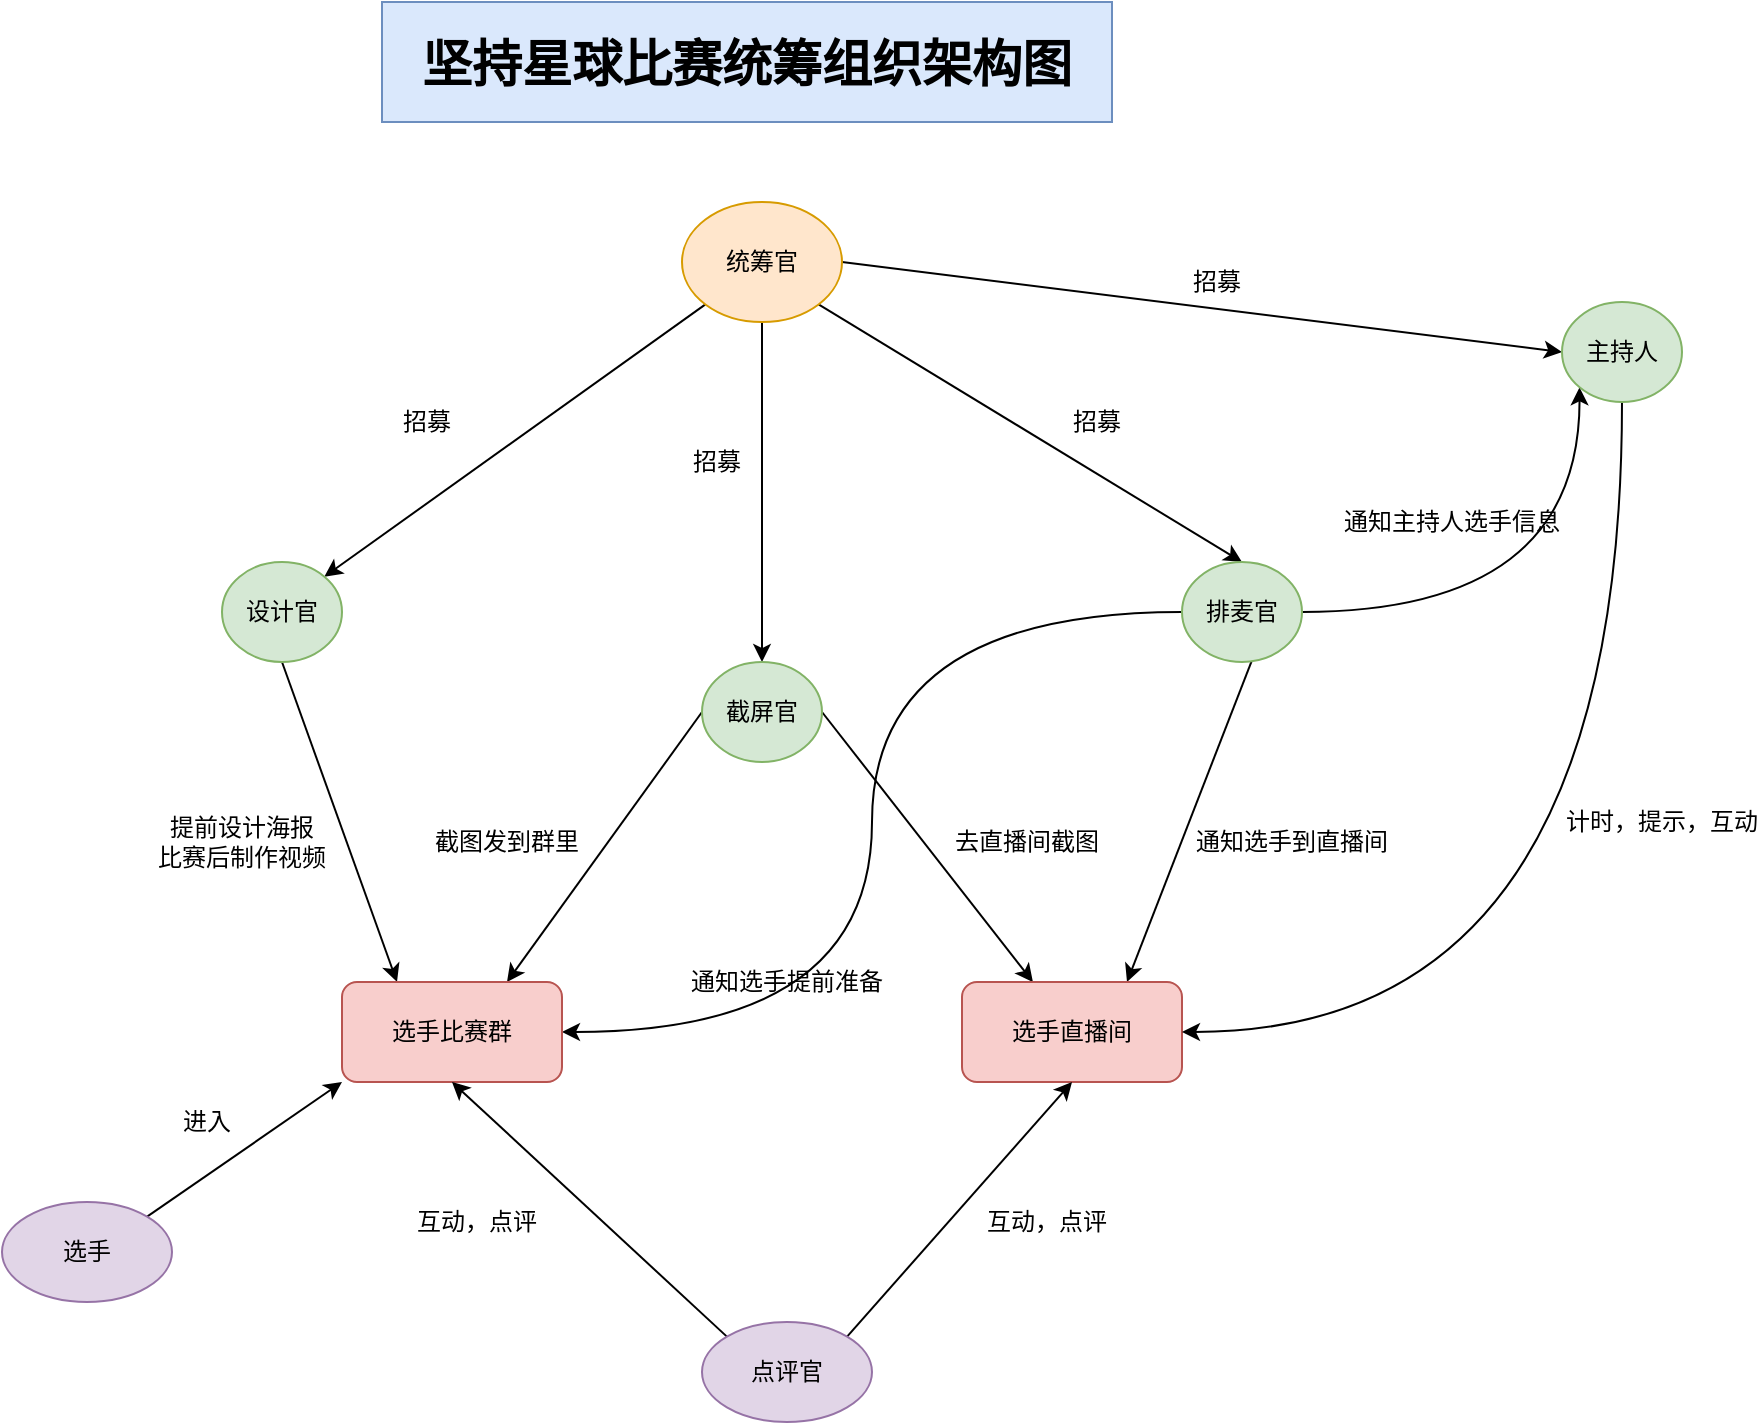 <mxfile version="12.9.9" type="github">
  <diagram id="_S-RMXmcYjWmEakW_PRN" name="第 1 页">
    <mxGraphModel dx="1333" dy="1341" grid="0" gridSize="10" guides="1" tooltips="1" connect="1" arrows="1" fold="1" page="1" pageScale="1" pageWidth="1654" pageHeight="2336" math="0" shadow="0">
      <root>
        <mxCell id="0" />
        <mxCell id="1" parent="0" />
        <mxCell id="jXhGage0o17Str0ruYFL-7" style="rounded=0;orthogonalLoop=1;jettySize=auto;html=1;entryX=0.5;entryY=0;entryDx=0;entryDy=0;" parent="1" source="jXhGage0o17Str0ruYFL-1" target="jXhGage0o17Str0ruYFL-3" edge="1">
          <mxGeometry relative="1" as="geometry" />
        </mxCell>
        <mxCell id="jXhGage0o17Str0ruYFL-8" style="edgeStyle=none;rounded=0;orthogonalLoop=1;jettySize=auto;html=1;entryX=0.5;entryY=0;entryDx=0;entryDy=0;exitX=1;exitY=1;exitDx=0;exitDy=0;" parent="1" source="jXhGage0o17Str0ruYFL-1" target="jXhGage0o17Str0ruYFL-5" edge="1">
          <mxGeometry relative="1" as="geometry" />
        </mxCell>
        <mxCell id="jXhGage0o17Str0ruYFL-9" style="edgeStyle=none;rounded=0;orthogonalLoop=1;jettySize=auto;html=1;exitX=0;exitY=1;exitDx=0;exitDy=0;entryX=1;entryY=0;entryDx=0;entryDy=0;" parent="1" source="jXhGage0o17Str0ruYFL-1" target="jXhGage0o17Str0ruYFL-6" edge="1">
          <mxGeometry relative="1" as="geometry" />
        </mxCell>
        <mxCell id="jHY7-kJQ3KM3PG-TOLY6-39" style="edgeStyle=none;rounded=0;jumpStyle=none;orthogonalLoop=1;jettySize=auto;html=1;exitX=1;exitY=0.5;exitDx=0;exitDy=0;entryX=0;entryY=0.5;entryDx=0;entryDy=0;" edge="1" parent="1" source="jXhGage0o17Str0ruYFL-1" target="jHY7-kJQ3KM3PG-TOLY6-38">
          <mxGeometry relative="1" as="geometry" />
        </mxCell>
        <mxCell id="jXhGage0o17Str0ruYFL-1" value="统筹官" style="ellipse;whiteSpace=wrap;html=1;fillColor=#ffe6cc;strokeColor=#d79b00;" parent="1" vertex="1">
          <mxGeometry x="540" y="390" width="80" height="60" as="geometry" />
        </mxCell>
        <mxCell id="jHY7-kJQ3KM3PG-TOLY6-23" style="edgeStyle=none;rounded=0;jumpStyle=none;orthogonalLoop=1;jettySize=auto;html=1;exitX=0;exitY=0.5;exitDx=0;exitDy=0;entryX=0.75;entryY=0;entryDx=0;entryDy=0;" edge="1" parent="1" source="jXhGage0o17Str0ruYFL-3" target="jXhGage0o17Str0ruYFL-10">
          <mxGeometry relative="1" as="geometry" />
        </mxCell>
        <mxCell id="jHY7-kJQ3KM3PG-TOLY6-35" style="edgeStyle=none;rounded=0;jumpStyle=none;orthogonalLoop=1;jettySize=auto;html=1;exitX=1;exitY=0.5;exitDx=0;exitDy=0;" edge="1" parent="1" source="jXhGage0o17Str0ruYFL-3" target="jHY7-kJQ3KM3PG-TOLY6-26">
          <mxGeometry relative="1" as="geometry" />
        </mxCell>
        <mxCell id="jXhGage0o17Str0ruYFL-3" value="截屏官" style="ellipse;whiteSpace=wrap;html=1;fillColor=#d5e8d4;strokeColor=#82b366;" parent="1" vertex="1">
          <mxGeometry x="550" y="620" width="60" height="50" as="geometry" />
        </mxCell>
        <mxCell id="jHY7-kJQ3KM3PG-TOLY6-27" style="edgeStyle=none;rounded=0;jumpStyle=none;orthogonalLoop=1;jettySize=auto;html=1;exitX=1;exitY=0;exitDx=0;exitDy=0;entryX=0.75;entryY=0;entryDx=0;entryDy=0;" edge="1" parent="1" source="jXhGage0o17Str0ruYFL-5" target="jHY7-kJQ3KM3PG-TOLY6-26">
          <mxGeometry relative="1" as="geometry" />
        </mxCell>
        <mxCell id="jHY7-kJQ3KM3PG-TOLY6-48" style="rounded=0;jumpStyle=none;orthogonalLoop=1;jettySize=auto;html=1;exitX=0;exitY=0.5;exitDx=0;exitDy=0;entryX=1;entryY=0.5;entryDx=0;entryDy=0;fontSize=25;edgeStyle=orthogonalEdgeStyle;curved=1;" edge="1" parent="1" source="jXhGage0o17Str0ruYFL-5" target="jXhGage0o17Str0ruYFL-10">
          <mxGeometry relative="1" as="geometry" />
        </mxCell>
        <mxCell id="jHY7-kJQ3KM3PG-TOLY6-50" style="edgeStyle=orthogonalEdgeStyle;curved=1;rounded=0;jumpStyle=none;orthogonalLoop=1;jettySize=auto;html=1;exitX=1;exitY=0.5;exitDx=0;exitDy=0;entryX=0;entryY=1;entryDx=0;entryDy=0;fontSize=25;" edge="1" parent="1" source="jXhGage0o17Str0ruYFL-5" target="jHY7-kJQ3KM3PG-TOLY6-38">
          <mxGeometry relative="1" as="geometry" />
        </mxCell>
        <mxCell id="jXhGage0o17Str0ruYFL-5" value="排麦官" style="ellipse;whiteSpace=wrap;html=1;fillColor=#d5e8d4;strokeColor=#82b366;" parent="1" vertex="1">
          <mxGeometry x="790" y="570" width="60" height="50" as="geometry" />
        </mxCell>
        <mxCell id="jXhGage0o17Str0ruYFL-11" style="edgeStyle=none;rounded=0;orthogonalLoop=1;jettySize=auto;html=1;exitX=0.5;exitY=1;exitDx=0;exitDy=0;entryX=0.25;entryY=0;entryDx=0;entryDy=0;" parent="1" source="jXhGage0o17Str0ruYFL-6" target="jXhGage0o17Str0ruYFL-10" edge="1">
          <mxGeometry relative="1" as="geometry">
            <mxPoint x="380" y="770" as="targetPoint" />
          </mxGeometry>
        </mxCell>
        <mxCell id="jXhGage0o17Str0ruYFL-6" value="设计官" style="ellipse;whiteSpace=wrap;html=1;fillColor=#d5e8d4;strokeColor=#82b366;" parent="1" vertex="1">
          <mxGeometry x="310" y="570" width="60" height="50" as="geometry" />
        </mxCell>
        <mxCell id="jXhGage0o17Str0ruYFL-10" value="选手比赛群" style="rounded=1;whiteSpace=wrap;html=1;fillColor=#f8cecc;strokeColor=#b85450;" parent="1" vertex="1">
          <mxGeometry x="370" y="780" width="110" height="50" as="geometry" />
        </mxCell>
        <mxCell id="jHY7-kJQ3KM3PG-TOLY6-9" value="提前设计海报&lt;br&gt;比赛后制作视频" style="text;html=1;strokeColor=none;fillColor=none;align=center;verticalAlign=middle;whiteSpace=wrap;rounded=0;" vertex="1" parent="1">
          <mxGeometry x="270" y="700" width="100" height="20" as="geometry" />
        </mxCell>
        <mxCell id="jHY7-kJQ3KM3PG-TOLY6-11" value="招募" style="text;html=1;strokeColor=none;fillColor=none;align=center;verticalAlign=middle;whiteSpace=wrap;rounded=0;" vertex="1" parent="1">
          <mxGeometry x="370" y="490" width="85" height="20" as="geometry" />
        </mxCell>
        <mxCell id="jHY7-kJQ3KM3PG-TOLY6-12" value="招募" style="text;html=1;strokeColor=none;fillColor=none;align=center;verticalAlign=middle;whiteSpace=wrap;rounded=0;" vertex="1" parent="1">
          <mxGeometry x="515" y="510" width="85" height="20" as="geometry" />
        </mxCell>
        <mxCell id="jHY7-kJQ3KM3PG-TOLY6-13" value="招募" style="text;html=1;strokeColor=none;fillColor=none;align=center;verticalAlign=middle;whiteSpace=wrap;rounded=0;" vertex="1" parent="1">
          <mxGeometry x="705" y="490" width="85" height="20" as="geometry" />
        </mxCell>
        <mxCell id="jHY7-kJQ3KM3PG-TOLY6-14" style="edgeStyle=none;shape=link;rounded=0;orthogonalLoop=1;jettySize=auto;html=1;exitX=0.5;exitY=0;exitDx=0;exitDy=0;dashed=1;" edge="1" parent="1" source="jHY7-kJQ3KM3PG-TOLY6-13" target="jHY7-kJQ3KM3PG-TOLY6-13">
          <mxGeometry relative="1" as="geometry" />
        </mxCell>
        <mxCell id="jHY7-kJQ3KM3PG-TOLY6-25" value="截图发到群里" style="text;html=1;strokeColor=none;fillColor=none;align=center;verticalAlign=middle;whiteSpace=wrap;rounded=0;" vertex="1" parent="1">
          <mxGeometry x="410" y="700" width="85" height="20" as="geometry" />
        </mxCell>
        <mxCell id="jHY7-kJQ3KM3PG-TOLY6-26" value="选手直播间" style="rounded=1;whiteSpace=wrap;html=1;fillColor=#f8cecc;strokeColor=#b85450;" vertex="1" parent="1">
          <mxGeometry x="680" y="780" width="110" height="50" as="geometry" />
        </mxCell>
        <mxCell id="jHY7-kJQ3KM3PG-TOLY6-28" value="通知选手到直播间" style="text;html=1;strokeColor=none;fillColor=none;align=center;verticalAlign=middle;whiteSpace=wrap;rounded=0;" vertex="1" parent="1">
          <mxGeometry x="790" y="700" width="110" height="20" as="geometry" />
        </mxCell>
        <mxCell id="jHY7-kJQ3KM3PG-TOLY6-36" value="去直播间截图" style="text;html=1;strokeColor=none;fillColor=none;align=center;verticalAlign=middle;whiteSpace=wrap;rounded=0;" vertex="1" parent="1">
          <mxGeometry x="670" y="700" width="85" height="20" as="geometry" />
        </mxCell>
        <mxCell id="jHY7-kJQ3KM3PG-TOLY6-44" style="edgeStyle=orthogonalEdgeStyle;curved=1;rounded=0;jumpStyle=none;orthogonalLoop=1;jettySize=auto;html=1;exitX=0.5;exitY=1;exitDx=0;exitDy=0;entryX=1;entryY=0.5;entryDx=0;entryDy=0;" edge="1" parent="1" source="jHY7-kJQ3KM3PG-TOLY6-38" target="jHY7-kJQ3KM3PG-TOLY6-26">
          <mxGeometry relative="1" as="geometry" />
        </mxCell>
        <mxCell id="jHY7-kJQ3KM3PG-TOLY6-38" value="主持人" style="ellipse;whiteSpace=wrap;html=1;fillColor=#d5e8d4;strokeColor=#82b366;" vertex="1" parent="1">
          <mxGeometry x="980" y="440" width="60" height="50" as="geometry" />
        </mxCell>
        <mxCell id="jHY7-kJQ3KM3PG-TOLY6-42" value="招募" style="text;html=1;strokeColor=none;fillColor=none;align=center;verticalAlign=middle;whiteSpace=wrap;rounded=0;" vertex="1" parent="1">
          <mxGeometry x="765" y="420" width="85" height="20" as="geometry" />
        </mxCell>
        <mxCell id="jHY7-kJQ3KM3PG-TOLY6-45" value="计时，提示，互动" style="text;html=1;strokeColor=none;fillColor=none;align=center;verticalAlign=middle;whiteSpace=wrap;rounded=0;" vertex="1" parent="1">
          <mxGeometry x="980" y="690" width="100" height="20" as="geometry" />
        </mxCell>
        <mxCell id="jHY7-kJQ3KM3PG-TOLY6-46" value="坚持星球比赛统筹组织架构图" style="text;html=1;strokeColor=#6c8ebf;fillColor=#dae8fc;align=center;verticalAlign=middle;whiteSpace=wrap;rounded=0;fontStyle=1;fontSize=25;" vertex="1" parent="1">
          <mxGeometry x="390" y="290" width="365" height="60" as="geometry" />
        </mxCell>
        <mxCell id="jHY7-kJQ3KM3PG-TOLY6-49" value="通知选手提前准备" style="text;html=1;strokeColor=none;fillColor=none;align=center;verticalAlign=middle;whiteSpace=wrap;rounded=0;" vertex="1" parent="1">
          <mxGeometry x="540" y="770" width="105" height="20" as="geometry" />
        </mxCell>
        <mxCell id="jHY7-kJQ3KM3PG-TOLY6-51" value="通知主持人选手信息" style="text;html=1;strokeColor=none;fillColor=none;align=center;verticalAlign=middle;whiteSpace=wrap;rounded=0;" vertex="1" parent="1">
          <mxGeometry x="870" y="540" width="110" height="20" as="geometry" />
        </mxCell>
        <mxCell id="jHY7-kJQ3KM3PG-TOLY6-57" style="rounded=0;jumpStyle=none;orthogonalLoop=1;jettySize=auto;html=1;exitX=0;exitY=0;exitDx=0;exitDy=0;entryX=0.5;entryY=1;entryDx=0;entryDy=0;fontSize=25;" edge="1" parent="1" source="jHY7-kJQ3KM3PG-TOLY6-56" target="jXhGage0o17Str0ruYFL-10">
          <mxGeometry relative="1" as="geometry" />
        </mxCell>
        <mxCell id="jHY7-kJQ3KM3PG-TOLY6-58" style="edgeStyle=none;rounded=0;jumpStyle=none;orthogonalLoop=1;jettySize=auto;html=1;exitX=1;exitY=0;exitDx=0;exitDy=0;entryX=0.5;entryY=1;entryDx=0;entryDy=0;fontSize=25;" edge="1" parent="1" source="jHY7-kJQ3KM3PG-TOLY6-56" target="jHY7-kJQ3KM3PG-TOLY6-26">
          <mxGeometry relative="1" as="geometry" />
        </mxCell>
        <mxCell id="jHY7-kJQ3KM3PG-TOLY6-56" value="点评官" style="ellipse;whiteSpace=wrap;html=1;fillColor=#e1d5e7;strokeColor=#9673a6;" vertex="1" parent="1">
          <mxGeometry x="550" y="950" width="85" height="50" as="geometry" />
        </mxCell>
        <mxCell id="jHY7-kJQ3KM3PG-TOLY6-59" value="互动，点评" style="text;html=1;strokeColor=none;fillColor=none;align=center;verticalAlign=middle;whiteSpace=wrap;rounded=0;" vertex="1" parent="1">
          <mxGeometry x="680" y="890" width="85" height="20" as="geometry" />
        </mxCell>
        <mxCell id="jHY7-kJQ3KM3PG-TOLY6-60" value="互动，点评" style="text;html=1;strokeColor=none;fillColor=none;align=center;verticalAlign=middle;whiteSpace=wrap;rounded=0;" vertex="1" parent="1">
          <mxGeometry x="395" y="890" width="85" height="20" as="geometry" />
        </mxCell>
        <mxCell id="jHY7-kJQ3KM3PG-TOLY6-62" style="edgeStyle=none;rounded=0;jumpStyle=none;orthogonalLoop=1;jettySize=auto;html=1;exitX=1;exitY=0;exitDx=0;exitDy=0;entryX=0;entryY=1;entryDx=0;entryDy=0;fontSize=25;" edge="1" parent="1" source="jHY7-kJQ3KM3PG-TOLY6-61" target="jXhGage0o17Str0ruYFL-10">
          <mxGeometry relative="1" as="geometry" />
        </mxCell>
        <mxCell id="jHY7-kJQ3KM3PG-TOLY6-61" value="选手" style="ellipse;whiteSpace=wrap;html=1;fillColor=#e1d5e7;strokeColor=#9673a6;" vertex="1" parent="1">
          <mxGeometry x="200" y="890" width="85" height="50" as="geometry" />
        </mxCell>
        <mxCell id="jHY7-kJQ3KM3PG-TOLY6-63" value="进入" style="text;html=1;strokeColor=none;fillColor=none;align=center;verticalAlign=middle;whiteSpace=wrap;rounded=0;" vertex="1" parent="1">
          <mxGeometry x="260" y="840" width="85" height="20" as="geometry" />
        </mxCell>
      </root>
    </mxGraphModel>
  </diagram>
</mxfile>
